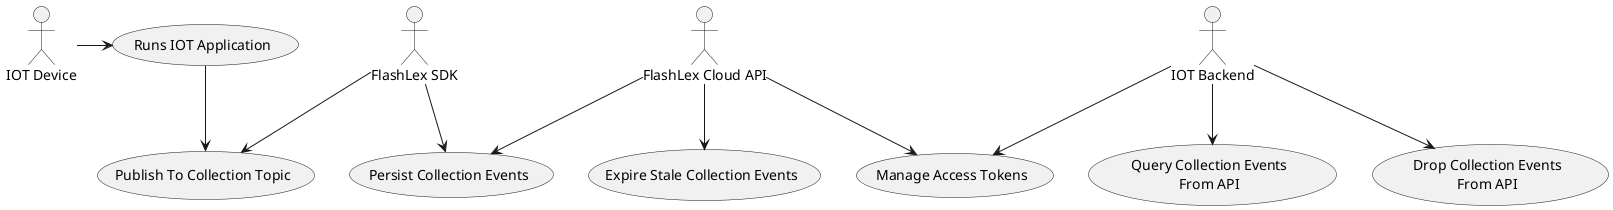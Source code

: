 @startuml flashlex-collect-usecase

:IOT Device: as Thing
:IOT Backend: as IOTBackend
:FlashLex Cloud API: as API
:FlashLex SDK: as SDK

Thing->(Runs IOT Application)

SDK-->(Publish To Collection Topic)
SDK-->(Persist Collection Events)

IOTBackend-->(Query Collection Events\nFrom API)
IOTBackend-->(Drop Collection Events\nFrom API)
IOTBackend-->(Manage Access Tokens)

API-->(Expire Stale Collection Events)
API-->(Manage Access Tokens)
API-->(Persist Collection Events)

(Runs IOT Application)-->(Publish To Collection Topic)


@enduml